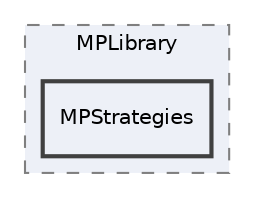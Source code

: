 digraph "MPStrategies"
{
 // LATEX_PDF_SIZE
  edge [fontname="Helvetica",fontsize="10",labelfontname="Helvetica",labelfontsize="10"];
  node [fontname="Helvetica",fontsize="10",shape=record];
  compound=true
  subgraph clusterdir_00ea08126208d03a9c4d60f989aa665e {
    graph [ bgcolor="#edf0f7", pencolor="grey50", style="filled,dashed,", label="MPLibrary", fontname="Helvetica", fontsize="10", URL="dir_00ea08126208d03a9c4d60f989aa665e.html"]
  dir_6214dd9ec43626bf8cd3a8de6726b49c [shape=box, label="MPStrategies", style="filled,bold,", fillcolor="#edf0f7", color="grey25", URL="dir_6214dd9ec43626bf8cd3a8de6726b49c.html"];
  }
}
